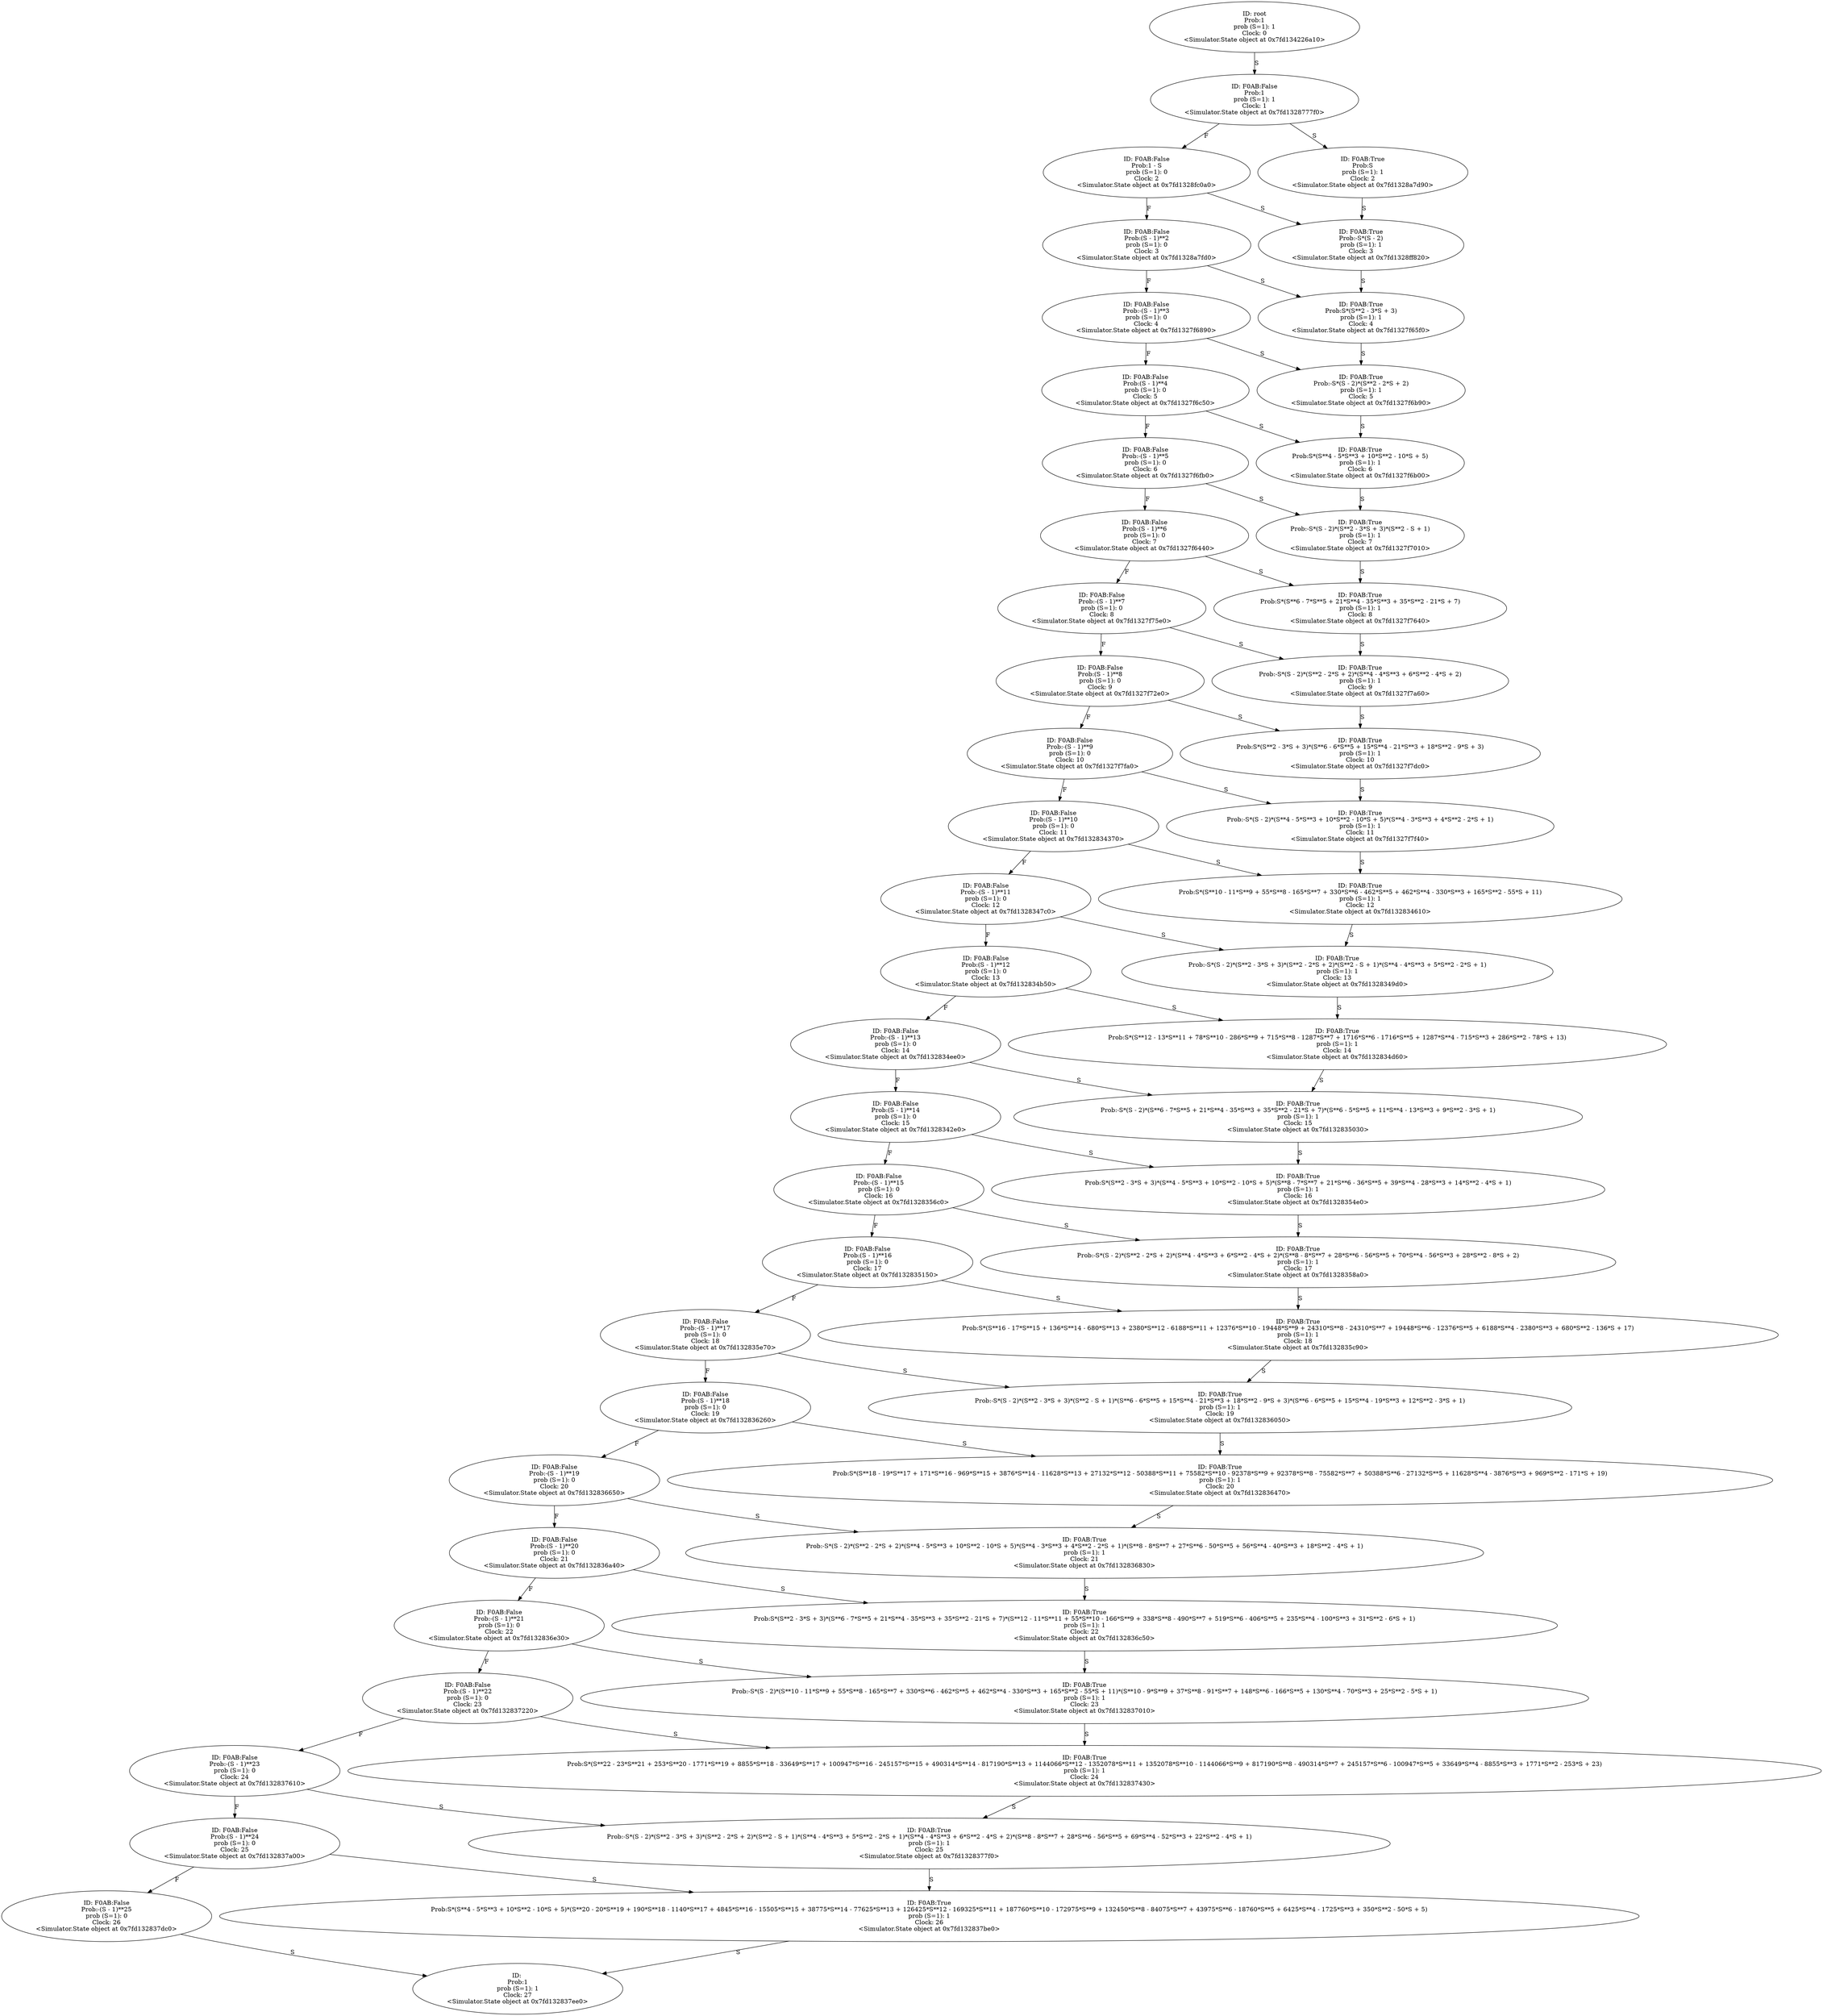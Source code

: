 digraph "./Output/Simple_loop.wrp" {
	<Simulator.State object at 0x7fd134226a10> [label="ID: root
Prob:1
prob (S=1): 1
Clock: 0
<Simulator.State object at 0x7fd134226a10>"]
	<Simulator.State object at 0x7fd134226a10> -> <Simulator.State object at 0x7fd1328777f0> [label=S]
	<Simulator.State object at 0x7fd1328777f0> [label="ID: F0AB:False
Prob:1
prob (S=1): 1
Clock: 1
<Simulator.State object at 0x7fd1328777f0>"]
	<Simulator.State object at 0x7fd1328777f0> -> <Simulator.State object at 0x7fd1328fc0a0> [label=F]
	<Simulator.State object at 0x7fd1328777f0> -> <Simulator.State object at 0x7fd1328a7d90> [label=S]
	<Simulator.State object at 0x7fd1328fc0a0> [label="ID: F0AB:False
Prob:1 - S
prob (S=1): 0
Clock: 2
<Simulator.State object at 0x7fd1328fc0a0>"]
	<Simulator.State object at 0x7fd1328fc0a0> -> <Simulator.State object at 0x7fd1328a7fd0> [label=F]
	<Simulator.State object at 0x7fd1328fc0a0> -> <Simulator.State object at 0x7fd1328ff820> [label=S]
	<Simulator.State object at 0x7fd1328a7d90> [label="ID: F0AB:True
Prob:S
prob (S=1): 1
Clock: 2
<Simulator.State object at 0x7fd1328a7d90>"]
	<Simulator.State object at 0x7fd1328a7d90> -> <Simulator.State object at 0x7fd1328ff820> [label=S]
	<Simulator.State object at 0x7fd1328a7fd0> [label="ID: F0AB:False
Prob:(S - 1)**2
prob (S=1): 0
Clock: 3
<Simulator.State object at 0x7fd1328a7fd0>"]
	<Simulator.State object at 0x7fd1328a7fd0> -> <Simulator.State object at 0x7fd1327f6890> [label=F]
	<Simulator.State object at 0x7fd1328a7fd0> -> <Simulator.State object at 0x7fd1327f65f0> [label=S]
	<Simulator.State object at 0x7fd1328ff820> [label="ID: F0AB:True
Prob:-S*(S - 2)
prob (S=1): 1
Clock: 3
<Simulator.State object at 0x7fd1328ff820>"]
	<Simulator.State object at 0x7fd1328ff820> -> <Simulator.State object at 0x7fd1327f65f0> [label=S]
	<Simulator.State object at 0x7fd1327f6890> [label="ID: F0AB:False
Prob:-(S - 1)**3
prob (S=1): 0
Clock: 4
<Simulator.State object at 0x7fd1327f6890>"]
	<Simulator.State object at 0x7fd1327f6890> -> <Simulator.State object at 0x7fd1327f6c50> [label=F]
	<Simulator.State object at 0x7fd1327f6890> -> <Simulator.State object at 0x7fd1327f6b90> [label=S]
	<Simulator.State object at 0x7fd1327f65f0> [label="ID: F0AB:True
Prob:S*(S**2 - 3*S + 3)
prob (S=1): 1
Clock: 4
<Simulator.State object at 0x7fd1327f65f0>"]
	<Simulator.State object at 0x7fd1327f65f0> -> <Simulator.State object at 0x7fd1327f6b90> [label=S]
	<Simulator.State object at 0x7fd1327f6c50> [label="ID: F0AB:False
Prob:(S - 1)**4
prob (S=1): 0
Clock: 5
<Simulator.State object at 0x7fd1327f6c50>"]
	<Simulator.State object at 0x7fd1327f6c50> -> <Simulator.State object at 0x7fd1327f6fb0> [label=F]
	<Simulator.State object at 0x7fd1327f6c50> -> <Simulator.State object at 0x7fd1327f6b00> [label=S]
	<Simulator.State object at 0x7fd1327f6b90> [label="ID: F0AB:True
Prob:-S*(S - 2)*(S**2 - 2*S + 2)
prob (S=1): 1
Clock: 5
<Simulator.State object at 0x7fd1327f6b90>"]
	<Simulator.State object at 0x7fd1327f6b90> -> <Simulator.State object at 0x7fd1327f6b00> [label=S]
	<Simulator.State object at 0x7fd1327f6fb0> [label="ID: F0AB:False
Prob:-(S - 1)**5
prob (S=1): 0
Clock: 6
<Simulator.State object at 0x7fd1327f6fb0>"]
	<Simulator.State object at 0x7fd1327f6fb0> -> <Simulator.State object at 0x7fd1327f6440> [label=F]
	<Simulator.State object at 0x7fd1327f6fb0> -> <Simulator.State object at 0x7fd1327f7010> [label=S]
	<Simulator.State object at 0x7fd1327f6b00> [label="ID: F0AB:True
Prob:S*(S**4 - 5*S**3 + 10*S**2 - 10*S + 5)
prob (S=1): 1
Clock: 6
<Simulator.State object at 0x7fd1327f6b00>"]
	<Simulator.State object at 0x7fd1327f6b00> -> <Simulator.State object at 0x7fd1327f7010> [label=S]
	<Simulator.State object at 0x7fd1327f6440> [label="ID: F0AB:False
Prob:(S - 1)**6
prob (S=1): 0
Clock: 7
<Simulator.State object at 0x7fd1327f6440>"]
	<Simulator.State object at 0x7fd1327f6440> -> <Simulator.State object at 0x7fd1327f75e0> [label=F]
	<Simulator.State object at 0x7fd1327f6440> -> <Simulator.State object at 0x7fd1327f7640> [label=S]
	<Simulator.State object at 0x7fd1327f7010> [label="ID: F0AB:True
Prob:-S*(S - 2)*(S**2 - 3*S + 3)*(S**2 - S + 1)
prob (S=1): 1
Clock: 7
<Simulator.State object at 0x7fd1327f7010>"]
	<Simulator.State object at 0x7fd1327f7010> -> <Simulator.State object at 0x7fd1327f7640> [label=S]
	<Simulator.State object at 0x7fd1327f75e0> [label="ID: F0AB:False
Prob:-(S - 1)**7
prob (S=1): 0
Clock: 8
<Simulator.State object at 0x7fd1327f75e0>"]
	<Simulator.State object at 0x7fd1327f75e0> -> <Simulator.State object at 0x7fd1327f72e0> [label=F]
	<Simulator.State object at 0x7fd1327f75e0> -> <Simulator.State object at 0x7fd1327f7a60> [label=S]
	<Simulator.State object at 0x7fd1327f7640> [label="ID: F0AB:True
Prob:S*(S**6 - 7*S**5 + 21*S**4 - 35*S**3 + 35*S**2 - 21*S + 7)
prob (S=1): 1
Clock: 8
<Simulator.State object at 0x7fd1327f7640>"]
	<Simulator.State object at 0x7fd1327f7640> -> <Simulator.State object at 0x7fd1327f7a60> [label=S]
	<Simulator.State object at 0x7fd1327f72e0> [label="ID: F0AB:False
Prob:(S - 1)**8
prob (S=1): 0
Clock: 9
<Simulator.State object at 0x7fd1327f72e0>"]
	<Simulator.State object at 0x7fd1327f72e0> -> <Simulator.State object at 0x7fd1327f7fa0> [label=F]
	<Simulator.State object at 0x7fd1327f72e0> -> <Simulator.State object at 0x7fd1327f7dc0> [label=S]
	<Simulator.State object at 0x7fd1327f7a60> [label="ID: F0AB:True
Prob:-S*(S - 2)*(S**2 - 2*S + 2)*(S**4 - 4*S**3 + 6*S**2 - 4*S + 2)
prob (S=1): 1
Clock: 9
<Simulator.State object at 0x7fd1327f7a60>"]
	<Simulator.State object at 0x7fd1327f7a60> -> <Simulator.State object at 0x7fd1327f7dc0> [label=S]
	<Simulator.State object at 0x7fd1327f7fa0> [label="ID: F0AB:False
Prob:-(S - 1)**9
prob (S=1): 0
Clock: 10
<Simulator.State object at 0x7fd1327f7fa0>"]
	<Simulator.State object at 0x7fd1327f7fa0> -> <Simulator.State object at 0x7fd132834370> [label=F]
	<Simulator.State object at 0x7fd1327f7fa0> -> <Simulator.State object at 0x7fd1327f7f40> [label=S]
	<Simulator.State object at 0x7fd1327f7dc0> [label="ID: F0AB:True
Prob:S*(S**2 - 3*S + 3)*(S**6 - 6*S**5 + 15*S**4 - 21*S**3 + 18*S**2 - 9*S + 3)
prob (S=1): 1
Clock: 10
<Simulator.State object at 0x7fd1327f7dc0>"]
	<Simulator.State object at 0x7fd1327f7dc0> -> <Simulator.State object at 0x7fd1327f7f40> [label=S]
	<Simulator.State object at 0x7fd132834370> [label="ID: F0AB:False
Prob:(S - 1)**10
prob (S=1): 0
Clock: 11
<Simulator.State object at 0x7fd132834370>"]
	<Simulator.State object at 0x7fd132834370> -> <Simulator.State object at 0x7fd1328347c0> [label=F]
	<Simulator.State object at 0x7fd132834370> -> <Simulator.State object at 0x7fd132834610> [label=S]
	<Simulator.State object at 0x7fd1327f7f40> [label="ID: F0AB:True
Prob:-S*(S - 2)*(S**4 - 5*S**3 + 10*S**2 - 10*S + 5)*(S**4 - 3*S**3 + 4*S**2 - 2*S + 1)
prob (S=1): 1
Clock: 11
<Simulator.State object at 0x7fd1327f7f40>"]
	<Simulator.State object at 0x7fd1327f7f40> -> <Simulator.State object at 0x7fd132834610> [label=S]
	<Simulator.State object at 0x7fd1328347c0> [label="ID: F0AB:False
Prob:-(S - 1)**11
prob (S=1): 0
Clock: 12
<Simulator.State object at 0x7fd1328347c0>"]
	<Simulator.State object at 0x7fd1328347c0> -> <Simulator.State object at 0x7fd132834b50> [label=F]
	<Simulator.State object at 0x7fd1328347c0> -> <Simulator.State object at 0x7fd1328349d0> [label=S]
	<Simulator.State object at 0x7fd132834610> [label="ID: F0AB:True
Prob:S*(S**10 - 11*S**9 + 55*S**8 - 165*S**7 + 330*S**6 - 462*S**5 + 462*S**4 - 330*S**3 + 165*S**2 - 55*S + 11)
prob (S=1): 1
Clock: 12
<Simulator.State object at 0x7fd132834610>"]
	<Simulator.State object at 0x7fd132834610> -> <Simulator.State object at 0x7fd1328349d0> [label=S]
	<Simulator.State object at 0x7fd132834b50> [label="ID: F0AB:False
Prob:(S - 1)**12
prob (S=1): 0
Clock: 13
<Simulator.State object at 0x7fd132834b50>"]
	<Simulator.State object at 0x7fd132834b50> -> <Simulator.State object at 0x7fd132834ee0> [label=F]
	<Simulator.State object at 0x7fd132834b50> -> <Simulator.State object at 0x7fd132834d60> [label=S]
	<Simulator.State object at 0x7fd1328349d0> [label="ID: F0AB:True
Prob:-S*(S - 2)*(S**2 - 3*S + 3)*(S**2 - 2*S + 2)*(S**2 - S + 1)*(S**4 - 4*S**3 + 5*S**2 - 2*S + 1)
prob (S=1): 1
Clock: 13
<Simulator.State object at 0x7fd1328349d0>"]
	<Simulator.State object at 0x7fd1328349d0> -> <Simulator.State object at 0x7fd132834d60> [label=S]
	<Simulator.State object at 0x7fd132834ee0> [label="ID: F0AB:False
Prob:-(S - 1)**13
prob (S=1): 0
Clock: 14
<Simulator.State object at 0x7fd132834ee0>"]
	<Simulator.State object at 0x7fd132834ee0> -> <Simulator.State object at 0x7fd1328342e0> [label=F]
	<Simulator.State object at 0x7fd132834ee0> -> <Simulator.State object at 0x7fd132835030> [label=S]
	<Simulator.State object at 0x7fd132834d60> [label="ID: F0AB:True
Prob:S*(S**12 - 13*S**11 + 78*S**10 - 286*S**9 + 715*S**8 - 1287*S**7 + 1716*S**6 - 1716*S**5 + 1287*S**4 - 715*S**3 + 286*S**2 - 78*S + 13)
prob (S=1): 1
Clock: 14
<Simulator.State object at 0x7fd132834d60>"]
	<Simulator.State object at 0x7fd132834d60> -> <Simulator.State object at 0x7fd132835030> [label=S]
	<Simulator.State object at 0x7fd1328342e0> [label="ID: F0AB:False
Prob:(S - 1)**14
prob (S=1): 0
Clock: 15
<Simulator.State object at 0x7fd1328342e0>"]
	<Simulator.State object at 0x7fd1328342e0> -> <Simulator.State object at 0x7fd1328356c0> [label=F]
	<Simulator.State object at 0x7fd1328342e0> -> <Simulator.State object at 0x7fd1328354e0> [label=S]
	<Simulator.State object at 0x7fd132835030> [label="ID: F0AB:True
Prob:-S*(S - 2)*(S**6 - 7*S**5 + 21*S**4 - 35*S**3 + 35*S**2 - 21*S + 7)*(S**6 - 5*S**5 + 11*S**4 - 13*S**3 + 9*S**2 - 3*S + 1)
prob (S=1): 1
Clock: 15
<Simulator.State object at 0x7fd132835030>"]
	<Simulator.State object at 0x7fd132835030> -> <Simulator.State object at 0x7fd1328354e0> [label=S]
	<Simulator.State object at 0x7fd1328356c0> [label="ID: F0AB:False
Prob:-(S - 1)**15
prob (S=1): 0
Clock: 16
<Simulator.State object at 0x7fd1328356c0>"]
	<Simulator.State object at 0x7fd1328356c0> -> <Simulator.State object at 0x7fd132835150> [label=F]
	<Simulator.State object at 0x7fd1328356c0> -> <Simulator.State object at 0x7fd1328358a0> [label=S]
	<Simulator.State object at 0x7fd1328354e0> [label="ID: F0AB:True
Prob:S*(S**2 - 3*S + 3)*(S**4 - 5*S**3 + 10*S**2 - 10*S + 5)*(S**8 - 7*S**7 + 21*S**6 - 36*S**5 + 39*S**4 - 28*S**3 + 14*S**2 - 4*S + 1)
prob (S=1): 1
Clock: 16
<Simulator.State object at 0x7fd1328354e0>"]
	<Simulator.State object at 0x7fd1328354e0> -> <Simulator.State object at 0x7fd1328358a0> [label=S]
	<Simulator.State object at 0x7fd132835150> [label="ID: F0AB:False
Prob:(S - 1)**16
prob (S=1): 0
Clock: 17
<Simulator.State object at 0x7fd132835150>"]
	<Simulator.State object at 0x7fd132835150> -> <Simulator.State object at 0x7fd132835e70> [label=F]
	<Simulator.State object at 0x7fd132835150> -> <Simulator.State object at 0x7fd132835c90> [label=S]
	<Simulator.State object at 0x7fd1328358a0> [label="ID: F0AB:True
Prob:-S*(S - 2)*(S**2 - 2*S + 2)*(S**4 - 4*S**3 + 6*S**2 - 4*S + 2)*(S**8 - 8*S**7 + 28*S**6 - 56*S**5 + 70*S**4 - 56*S**3 + 28*S**2 - 8*S + 2)
prob (S=1): 1
Clock: 17
<Simulator.State object at 0x7fd1328358a0>"]
	<Simulator.State object at 0x7fd1328358a0> -> <Simulator.State object at 0x7fd132835c90> [label=S]
	<Simulator.State object at 0x7fd132835e70> [label="ID: F0AB:False
Prob:-(S - 1)**17
prob (S=1): 0
Clock: 18
<Simulator.State object at 0x7fd132835e70>"]
	<Simulator.State object at 0x7fd132835e70> -> <Simulator.State object at 0x7fd132836260> [label=F]
	<Simulator.State object at 0x7fd132835e70> -> <Simulator.State object at 0x7fd132836050> [label=S]
	<Simulator.State object at 0x7fd132835c90> [label="ID: F0AB:True
Prob:S*(S**16 - 17*S**15 + 136*S**14 - 680*S**13 + 2380*S**12 - 6188*S**11 + 12376*S**10 - 19448*S**9 + 24310*S**8 - 24310*S**7 + 19448*S**6 - 12376*S**5 + 6188*S**4 - 2380*S**3 + 680*S**2 - 136*S + 17)
prob (S=1): 1
Clock: 18
<Simulator.State object at 0x7fd132835c90>"]
	<Simulator.State object at 0x7fd132835c90> -> <Simulator.State object at 0x7fd132836050> [label=S]
	<Simulator.State object at 0x7fd132836260> [label="ID: F0AB:False
Prob:(S - 1)**18
prob (S=1): 0
Clock: 19
<Simulator.State object at 0x7fd132836260>"]
	<Simulator.State object at 0x7fd132836260> -> <Simulator.State object at 0x7fd132836650> [label=F]
	<Simulator.State object at 0x7fd132836260> -> <Simulator.State object at 0x7fd132836470> [label=S]
	<Simulator.State object at 0x7fd132836050> [label="ID: F0AB:True
Prob:-S*(S - 2)*(S**2 - 3*S + 3)*(S**2 - S + 1)*(S**6 - 6*S**5 + 15*S**4 - 21*S**3 + 18*S**2 - 9*S + 3)*(S**6 - 6*S**5 + 15*S**4 - 19*S**3 + 12*S**2 - 3*S + 1)
prob (S=1): 1
Clock: 19
<Simulator.State object at 0x7fd132836050>"]
	<Simulator.State object at 0x7fd132836050> -> <Simulator.State object at 0x7fd132836470> [label=S]
	<Simulator.State object at 0x7fd132836650> [label="ID: F0AB:False
Prob:-(S - 1)**19
prob (S=1): 0
Clock: 20
<Simulator.State object at 0x7fd132836650>"]
	<Simulator.State object at 0x7fd132836650> -> <Simulator.State object at 0x7fd132836a40> [label=F]
	<Simulator.State object at 0x7fd132836650> -> <Simulator.State object at 0x7fd132836830> [label=S]
	<Simulator.State object at 0x7fd132836470> [label="ID: F0AB:True
Prob:S*(S**18 - 19*S**17 + 171*S**16 - 969*S**15 + 3876*S**14 - 11628*S**13 + 27132*S**12 - 50388*S**11 + 75582*S**10 - 92378*S**9 + 92378*S**8 - 75582*S**7 + 50388*S**6 - 27132*S**5 + 11628*S**4 - 3876*S**3 + 969*S**2 - 171*S + 19)
prob (S=1): 1
Clock: 20
<Simulator.State object at 0x7fd132836470>"]
	<Simulator.State object at 0x7fd132836470> -> <Simulator.State object at 0x7fd132836830> [label=S]
	<Simulator.State object at 0x7fd132836a40> [label="ID: F0AB:False
Prob:(S - 1)**20
prob (S=1): 0
Clock: 21
<Simulator.State object at 0x7fd132836a40>"]
	<Simulator.State object at 0x7fd132836a40> -> <Simulator.State object at 0x7fd132836e30> [label=F]
	<Simulator.State object at 0x7fd132836a40> -> <Simulator.State object at 0x7fd132836c50> [label=S]
	<Simulator.State object at 0x7fd132836830> [label="ID: F0AB:True
Prob:-S*(S - 2)*(S**2 - 2*S + 2)*(S**4 - 5*S**3 + 10*S**2 - 10*S + 5)*(S**4 - 3*S**3 + 4*S**2 - 2*S + 1)*(S**8 - 8*S**7 + 27*S**6 - 50*S**5 + 56*S**4 - 40*S**3 + 18*S**2 - 4*S + 1)
prob (S=1): 1
Clock: 21
<Simulator.State object at 0x7fd132836830>"]
	<Simulator.State object at 0x7fd132836830> -> <Simulator.State object at 0x7fd132836c50> [label=S]
	<Simulator.State object at 0x7fd132836e30> [label="ID: F0AB:False
Prob:-(S - 1)**21
prob (S=1): 0
Clock: 22
<Simulator.State object at 0x7fd132836e30>"]
	<Simulator.State object at 0x7fd132836e30> -> <Simulator.State object at 0x7fd132837220> [label=F]
	<Simulator.State object at 0x7fd132836e30> -> <Simulator.State object at 0x7fd132837010> [label=S]
	<Simulator.State object at 0x7fd132836c50> [label="ID: F0AB:True
Prob:S*(S**2 - 3*S + 3)*(S**6 - 7*S**5 + 21*S**4 - 35*S**3 + 35*S**2 - 21*S + 7)*(S**12 - 11*S**11 + 55*S**10 - 166*S**9 + 338*S**8 - 490*S**7 + 519*S**6 - 406*S**5 + 235*S**4 - 100*S**3 + 31*S**2 - 6*S + 1)
prob (S=1): 1
Clock: 22
<Simulator.State object at 0x7fd132836c50>"]
	<Simulator.State object at 0x7fd132836c50> -> <Simulator.State object at 0x7fd132837010> [label=S]
	<Simulator.State object at 0x7fd132837220> [label="ID: F0AB:False
Prob:(S - 1)**22
prob (S=1): 0
Clock: 23
<Simulator.State object at 0x7fd132837220>"]
	<Simulator.State object at 0x7fd132837220> -> <Simulator.State object at 0x7fd132837610> [label=F]
	<Simulator.State object at 0x7fd132837220> -> <Simulator.State object at 0x7fd132837430> [label=S]
	<Simulator.State object at 0x7fd132837010> [label="ID: F0AB:True
Prob:-S*(S - 2)*(S**10 - 11*S**9 + 55*S**8 - 165*S**7 + 330*S**6 - 462*S**5 + 462*S**4 - 330*S**3 + 165*S**2 - 55*S + 11)*(S**10 - 9*S**9 + 37*S**8 - 91*S**7 + 148*S**6 - 166*S**5 + 130*S**4 - 70*S**3 + 25*S**2 - 5*S + 1)
prob (S=1): 1
Clock: 23
<Simulator.State object at 0x7fd132837010>"]
	<Simulator.State object at 0x7fd132837010> -> <Simulator.State object at 0x7fd132837430> [label=S]
	<Simulator.State object at 0x7fd132837610> [label="ID: F0AB:False
Prob:-(S - 1)**23
prob (S=1): 0
Clock: 24
<Simulator.State object at 0x7fd132837610>"]
	<Simulator.State object at 0x7fd132837610> -> <Simulator.State object at 0x7fd132837a00> [label=F]
	<Simulator.State object at 0x7fd132837610> -> <Simulator.State object at 0x7fd1328377f0> [label=S]
	<Simulator.State object at 0x7fd132837430> [label="ID: F0AB:True
Prob:S*(S**22 - 23*S**21 + 253*S**20 - 1771*S**19 + 8855*S**18 - 33649*S**17 + 100947*S**16 - 245157*S**15 + 490314*S**14 - 817190*S**13 + 1144066*S**12 - 1352078*S**11 + 1352078*S**10 - 1144066*S**9 + 817190*S**8 - 490314*S**7 + 245157*S**6 - 100947*S**5 + 33649*S**4 - 8855*S**3 + 1771*S**2 - 253*S + 23)
prob (S=1): 1
Clock: 24
<Simulator.State object at 0x7fd132837430>"]
	<Simulator.State object at 0x7fd132837430> -> <Simulator.State object at 0x7fd1328377f0> [label=S]
	<Simulator.State object at 0x7fd132837a00> [label="ID: F0AB:False
Prob:(S - 1)**24
prob (S=1): 0
Clock: 25
<Simulator.State object at 0x7fd132837a00>"]
	<Simulator.State object at 0x7fd132837a00> -> <Simulator.State object at 0x7fd132837dc0> [label=F]
	<Simulator.State object at 0x7fd132837a00> -> <Simulator.State object at 0x7fd132837be0> [label=S]
	<Simulator.State object at 0x7fd1328377f0> [label="ID: F0AB:True
Prob:-S*(S - 2)*(S**2 - 3*S + 3)*(S**2 - 2*S + 2)*(S**2 - S + 1)*(S**4 - 4*S**3 + 5*S**2 - 2*S + 1)*(S**4 - 4*S**3 + 6*S**2 - 4*S + 2)*(S**8 - 8*S**7 + 28*S**6 - 56*S**5 + 69*S**4 - 52*S**3 + 22*S**2 - 4*S + 1)
prob (S=1): 1
Clock: 25
<Simulator.State object at 0x7fd1328377f0>"]
	<Simulator.State object at 0x7fd1328377f0> -> <Simulator.State object at 0x7fd132837be0> [label=S]
	<Simulator.State object at 0x7fd132837dc0> [label="ID: F0AB:False
Prob:-(S - 1)**25
prob (S=1): 0
Clock: 26
<Simulator.State object at 0x7fd132837dc0>"]
	<Simulator.State object at 0x7fd132837dc0> -> <Simulator.State object at 0x7fd132837ee0> [label=S]
	<Simulator.State object at 0x7fd132837be0> [label="ID: F0AB:True
Prob:S*(S**4 - 5*S**3 + 10*S**2 - 10*S + 5)*(S**20 - 20*S**19 + 190*S**18 - 1140*S**17 + 4845*S**16 - 15505*S**15 + 38775*S**14 - 77625*S**13 + 126425*S**12 - 169325*S**11 + 187760*S**10 - 172975*S**9 + 132450*S**8 - 84075*S**7 + 43975*S**6 - 18760*S**5 + 6425*S**4 - 1725*S**3 + 350*S**2 - 50*S + 5)
prob (S=1): 1
Clock: 26
<Simulator.State object at 0x7fd132837be0>"]
	<Simulator.State object at 0x7fd132837be0> -> <Simulator.State object at 0x7fd132837ee0> [label=S]
	<Simulator.State object at 0x7fd132837ee0> [label="ID: 
Prob:1
prob (S=1): 1
Clock: 27
<Simulator.State object at 0x7fd132837ee0>"]
}
